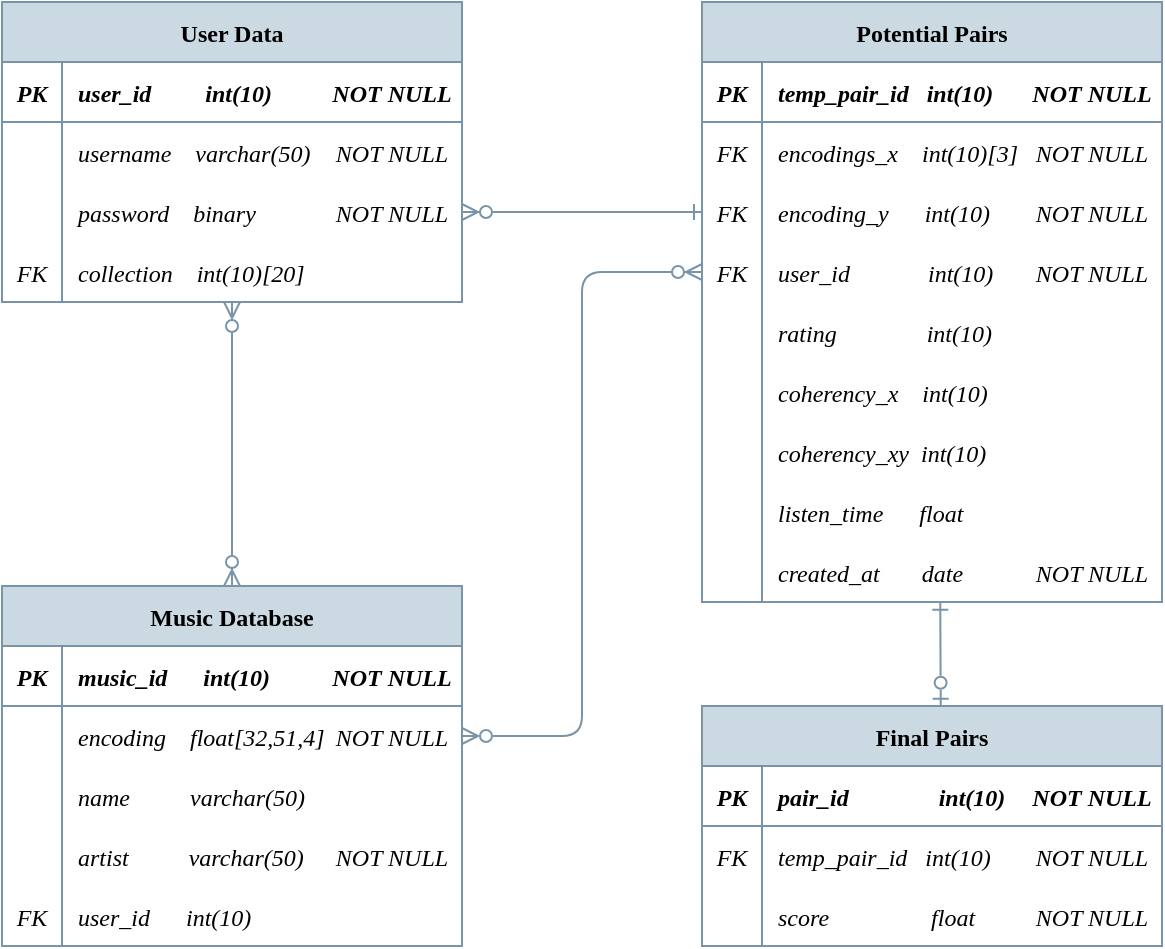 <mxfile version="20.8.23" type="device"><diagram id="R2lEEEUBdFMjLlhIrx00" name="Page-1"><mxGraphModel dx="1050" dy="491" grid="1" gridSize="10" guides="1" tooltips="1" connect="1" arrows="1" fold="1" page="1" pageScale="1" pageWidth="850" pageHeight="1100" math="0" shadow="0" extFonts="Permanent Marker^https://fonts.googleapis.com/css?family=Permanent+Marker"><root><mxCell id="0"/><mxCell id="1" parent="0"/><mxCell id="C-vyLk0tnHw3VtMMgP7b-12" value="" style="endArrow=ERzeroToMany;startArrow=ERzeroToMany;endFill=1;startFill=0;fontFamily=Encode Sans Semi Condensed;fontSource=https%3A%2F%2Ffonts.googleapis.com%2Fcss%3Ffamily%3DEncode%2BSans%2BSemi%2BCondensed;fontStyle=2;entryX=0.5;entryY=0;entryDx=0;entryDy=0;strokeColor=#7994A9;" parent="1" source="vklXVT9jZYQZWCP35pfa-23" target="vklXVT9jZYQZWCP35pfa-65" edge="1"><mxGeometry width="100" height="100" relative="1" as="geometry"><mxPoint x="700" y="165" as="sourcePoint"/><mxPoint x="700" y="355" as="targetPoint"/></mxGeometry></mxCell><mxCell id="vklXVT9jZYQZWCP35pfa-13" value="User Data" style="shape=table;startSize=30;container=1;collapsible=1;childLayout=tableLayout;fixedRows=1;rowLines=0;fontStyle=1;align=center;resizeLast=1;fontFamily=Encode Sans Semi Condensed;fontSource=https%3A%2F%2Ffonts.googleapis.com%2Fcss%3Ffamily%3DEncode%2BSans%2BSemi%2BCondensed;fillColor=#CBD9E2;strokeColor=#7994A9;" parent="1" vertex="1"><mxGeometry x="150" y="68" width="230" height="150" as="geometry"/></mxCell><mxCell id="vklXVT9jZYQZWCP35pfa-14" value="" style="shape=tableRow;horizontal=0;startSize=0;swimlaneHead=0;swimlaneBody=0;fillColor=none;collapsible=0;dropTarget=0;points=[[0,0.5],[1,0.5]];portConstraint=eastwest;top=0;left=0;right=0;bottom=1;fontFamily=Encode Sans Semi Condensed;fontSource=https%3A%2F%2Ffonts.googleapis.com%2Fcss%3Ffamily%3DEncode%2BSans%2BSemi%2BCondensed;fontStyle=2;strokeColor=#7994A9;" parent="vklXVT9jZYQZWCP35pfa-13" vertex="1"><mxGeometry y="30" width="230" height="30" as="geometry"/></mxCell><mxCell id="vklXVT9jZYQZWCP35pfa-15" value="PK" style="shape=partialRectangle;connectable=0;fillColor=none;top=0;left=0;bottom=0;right=0;fontStyle=3;overflow=hidden;fontFamily=Encode Sans Semi Condensed;fontSource=https%3A%2F%2Ffonts.googleapis.com%2Fcss%3Ffamily%3DEncode%2BSans%2BSemi%2BCondensed;strokeColor=#7994A9;" parent="vklXVT9jZYQZWCP35pfa-14" vertex="1"><mxGeometry width="30" height="30" as="geometry"><mxRectangle width="30" height="30" as="alternateBounds"/></mxGeometry></mxCell><mxCell id="vklXVT9jZYQZWCP35pfa-16" value="user_id         int(10)             " style="shape=partialRectangle;connectable=0;fillColor=none;top=0;left=0;bottom=0;right=0;align=left;spacingLeft=6;fontStyle=3;overflow=hidden;fontFamily=Encode Sans Semi Condensed;fontSource=https%3A%2F%2Ffonts.googleapis.com%2Fcss%3Ffamily%3DEncode%2BSans%2BSemi%2BCondensed;strokeColor=#7994A9;" parent="vklXVT9jZYQZWCP35pfa-14" vertex="1"><mxGeometry x="30" width="200" height="30" as="geometry"><mxRectangle width="200" height="30" as="alternateBounds"/></mxGeometry></mxCell><mxCell id="vklXVT9jZYQZWCP35pfa-17" value="" style="shape=tableRow;horizontal=0;startSize=0;swimlaneHead=0;swimlaneBody=0;fillColor=none;collapsible=0;dropTarget=0;points=[[0,0.5],[1,0.5]];portConstraint=eastwest;top=0;left=0;right=0;bottom=0;fontFamily=Encode Sans Semi Condensed;fontSource=https%3A%2F%2Ffonts.googleapis.com%2Fcss%3Ffamily%3DEncode%2BSans%2BSemi%2BCondensed;fontStyle=2;strokeColor=#7994A9;" parent="vklXVT9jZYQZWCP35pfa-13" vertex="1"><mxGeometry y="60" width="230" height="30" as="geometry"/></mxCell><mxCell id="vklXVT9jZYQZWCP35pfa-18" value="" style="shape=partialRectangle;connectable=0;fillColor=none;top=0;left=0;bottom=0;right=0;editable=1;overflow=hidden;fontFamily=Encode Sans Semi Condensed;fontSource=https%3A%2F%2Ffonts.googleapis.com%2Fcss%3Ffamily%3DEncode%2BSans%2BSemi%2BCondensed;fontStyle=2;strokeColor=#7994A9;" parent="vklXVT9jZYQZWCP35pfa-17" vertex="1"><mxGeometry width="30" height="30" as="geometry"><mxRectangle width="30" height="30" as="alternateBounds"/></mxGeometry></mxCell><mxCell id="vklXVT9jZYQZWCP35pfa-19" value="username    varchar(50)    " style="shape=partialRectangle;connectable=0;fillColor=none;top=0;left=0;bottom=0;right=0;align=left;spacingLeft=6;overflow=hidden;fontFamily=Encode Sans Semi Condensed;fontSource=https%3A%2F%2Ffonts.googleapis.com%2Fcss%3Ffamily%3DEncode%2BSans%2BSemi%2BCondensed;fontStyle=2;strokeColor=#7994A9;" parent="vklXVT9jZYQZWCP35pfa-17" vertex="1"><mxGeometry x="30" width="200" height="30" as="geometry"><mxRectangle width="200" height="30" as="alternateBounds"/></mxGeometry></mxCell><mxCell id="vklXVT9jZYQZWCP35pfa-20" value="" style="shape=tableRow;horizontal=0;startSize=0;swimlaneHead=0;swimlaneBody=0;fillColor=none;collapsible=0;dropTarget=0;points=[[0,0.5],[1,0.5]];portConstraint=eastwest;top=0;left=0;right=0;bottom=0;fontFamily=Encode Sans Semi Condensed;fontSource=https%3A%2F%2Ffonts.googleapis.com%2Fcss%3Ffamily%3DEncode%2BSans%2BSemi%2BCondensed;fontStyle=2;strokeColor=#7994A9;" parent="vklXVT9jZYQZWCP35pfa-13" vertex="1"><mxGeometry y="90" width="230" height="30" as="geometry"/></mxCell><mxCell id="vklXVT9jZYQZWCP35pfa-21" value="" style="shape=partialRectangle;connectable=0;fillColor=none;top=0;left=0;bottom=0;right=0;editable=1;overflow=hidden;fontFamily=Encode Sans Semi Condensed;fontSource=https%3A%2F%2Ffonts.googleapis.com%2Fcss%3Ffamily%3DEncode%2BSans%2BSemi%2BCondensed;fontStyle=2;strokeColor=#7994A9;" parent="vklXVT9jZYQZWCP35pfa-20" vertex="1"><mxGeometry width="30" height="30" as="geometry"><mxRectangle width="30" height="30" as="alternateBounds"/></mxGeometry></mxCell><mxCell id="vklXVT9jZYQZWCP35pfa-22" value="password    binary             " style="shape=partialRectangle;connectable=0;fillColor=none;top=0;left=0;bottom=0;right=0;align=left;spacingLeft=6;overflow=hidden;fontFamily=Encode Sans Semi Condensed;fontSource=https%3A%2F%2Ffonts.googleapis.com%2Fcss%3Ffamily%3DEncode%2BSans%2BSemi%2BCondensed;fontStyle=2;strokeColor=#7994A9;" parent="vklXVT9jZYQZWCP35pfa-20" vertex="1"><mxGeometry x="30" width="200" height="30" as="geometry"><mxRectangle width="200" height="30" as="alternateBounds"/></mxGeometry></mxCell><mxCell id="vklXVT9jZYQZWCP35pfa-23" value="" style="shape=tableRow;horizontal=0;startSize=0;swimlaneHead=0;swimlaneBody=0;fillColor=none;collapsible=0;dropTarget=0;points=[[0,0.5],[1,0.5]];portConstraint=eastwest;top=0;left=0;right=0;bottom=0;fontFamily=Encode Sans Semi Condensed;fontSource=https%3A%2F%2Ffonts.googleapis.com%2Fcss%3Ffamily%3DEncode%2BSans%2BSemi%2BCondensed;fontStyle=2;strokeColor=#7994A9;" parent="vklXVT9jZYQZWCP35pfa-13" vertex="1"><mxGeometry y="120" width="230" height="30" as="geometry"/></mxCell><mxCell id="vklXVT9jZYQZWCP35pfa-24" value="FK" style="shape=partialRectangle;connectable=0;fillColor=none;top=0;left=0;bottom=0;right=0;editable=1;overflow=hidden;fontFamily=Encode Sans Semi Condensed;fontSource=https%3A%2F%2Ffonts.googleapis.com%2Fcss%3Ffamily%3DEncode%2BSans%2BSemi%2BCondensed;fontStyle=2;strokeColor=#7994A9;" parent="vklXVT9jZYQZWCP35pfa-23" vertex="1"><mxGeometry width="30" height="30" as="geometry"><mxRectangle width="30" height="30" as="alternateBounds"/></mxGeometry></mxCell><mxCell id="vklXVT9jZYQZWCP35pfa-25" value="collection    int(10)[20]" style="shape=partialRectangle;connectable=0;fillColor=none;top=0;left=0;bottom=0;right=0;align=left;spacingLeft=6;overflow=hidden;fontFamily=Encode Sans Semi Condensed;fontSource=https%3A%2F%2Ffonts.googleapis.com%2Fcss%3Ffamily%3DEncode%2BSans%2BSemi%2BCondensed;fontStyle=2;strokeColor=#7994A9;" parent="vklXVT9jZYQZWCP35pfa-23" vertex="1"><mxGeometry x="30" width="200" height="30" as="geometry"><mxRectangle width="200" height="30" as="alternateBounds"/></mxGeometry></mxCell><mxCell id="vklXVT9jZYQZWCP35pfa-65" value="Music Database" style="shape=table;startSize=30;container=1;collapsible=1;childLayout=tableLayout;fixedRows=1;rowLines=0;fontStyle=1;align=center;resizeLast=1;fontFamily=Encode Sans Semi Condensed;fontSource=https%3A%2F%2Ffonts.googleapis.com%2Fcss%3Ffamily%3DEncode%2BSans%2BSemi%2BCondensed;fillColor=#CBD9E2;strokeColor=#7994A9;" parent="1" vertex="1"><mxGeometry x="150" y="360" width="230" height="180" as="geometry"/></mxCell><mxCell id="vklXVT9jZYQZWCP35pfa-66" value="" style="shape=tableRow;horizontal=0;startSize=0;swimlaneHead=0;swimlaneBody=0;fillColor=none;collapsible=0;dropTarget=0;points=[[0,0.5],[1,0.5]];portConstraint=eastwest;top=0;left=0;right=0;bottom=1;fontFamily=Encode Sans Semi Condensed;fontSource=https%3A%2F%2Ffonts.googleapis.com%2Fcss%3Ffamily%3DEncode%2BSans%2BSemi%2BCondensed;fontStyle=2;strokeColor=#7994A9;" parent="vklXVT9jZYQZWCP35pfa-65" vertex="1"><mxGeometry y="30" width="230" height="30" as="geometry"/></mxCell><mxCell id="vklXVT9jZYQZWCP35pfa-67" value="PK" style="shape=partialRectangle;connectable=0;fillColor=none;top=0;left=0;bottom=0;right=0;fontStyle=3;overflow=hidden;fontFamily=Encode Sans Semi Condensed;fontSource=https%3A%2F%2Ffonts.googleapis.com%2Fcss%3Ffamily%3DEncode%2BSans%2BSemi%2BCondensed;strokeColor=#7994A9;" parent="vklXVT9jZYQZWCP35pfa-66" vertex="1"><mxGeometry width="30" height="30" as="geometry"><mxRectangle width="30" height="30" as="alternateBounds"/></mxGeometry></mxCell><mxCell id="vklXVT9jZYQZWCP35pfa-68" value="music_id      int(10)            " style="shape=partialRectangle;connectable=0;fillColor=none;top=0;left=0;bottom=0;right=0;align=left;spacingLeft=6;fontStyle=3;overflow=hidden;fontFamily=Encode Sans Semi Condensed;fontSource=https%3A%2F%2Ffonts.googleapis.com%2Fcss%3Ffamily%3DEncode%2BSans%2BSemi%2BCondensed;strokeColor=#7994A9;" parent="vklXVT9jZYQZWCP35pfa-66" vertex="1"><mxGeometry x="30" width="200" height="30" as="geometry"><mxRectangle width="200" height="30" as="alternateBounds"/></mxGeometry></mxCell><mxCell id="vklXVT9jZYQZWCP35pfa-69" value="" style="shape=tableRow;horizontal=0;startSize=0;swimlaneHead=0;swimlaneBody=0;fillColor=none;collapsible=0;dropTarget=0;points=[[0,0.5],[1,0.5]];portConstraint=eastwest;top=0;left=0;right=0;bottom=0;fontFamily=Encode Sans Semi Condensed;fontSource=https%3A%2F%2Ffonts.googleapis.com%2Fcss%3Ffamily%3DEncode%2BSans%2BSemi%2BCondensed;fontStyle=2;strokeColor=#7994A9;" parent="vklXVT9jZYQZWCP35pfa-65" vertex="1"><mxGeometry y="60" width="230" height="30" as="geometry"/></mxCell><mxCell id="vklXVT9jZYQZWCP35pfa-70" value="" style="shape=partialRectangle;connectable=0;fillColor=none;top=0;left=0;bottom=0;right=0;editable=1;overflow=hidden;fontFamily=Encode Sans Semi Condensed;fontSource=https%3A%2F%2Ffonts.googleapis.com%2Fcss%3Ffamily%3DEncode%2BSans%2BSemi%2BCondensed;fontStyle=2;strokeColor=#7994A9;" parent="vklXVT9jZYQZWCP35pfa-69" vertex="1"><mxGeometry width="30" height="30" as="geometry"><mxRectangle width="30" height="30" as="alternateBounds"/></mxGeometry></mxCell><mxCell id="vklXVT9jZYQZWCP35pfa-71" value="encoding    float[32,51,4]  " style="shape=partialRectangle;connectable=0;fillColor=none;top=0;left=0;bottom=0;right=0;align=left;spacingLeft=6;overflow=hidden;fontFamily=Encode Sans Semi Condensed;fontSource=https%3A%2F%2Ffonts.googleapis.com%2Fcss%3Ffamily%3DEncode%2BSans%2BSemi%2BCondensed;fontStyle=2;strokeColor=#7994A9;" parent="vklXVT9jZYQZWCP35pfa-69" vertex="1"><mxGeometry x="30" width="200" height="30" as="geometry"><mxRectangle width="200" height="30" as="alternateBounds"/></mxGeometry></mxCell><mxCell id="vklXVT9jZYQZWCP35pfa-72" value="" style="shape=tableRow;horizontal=0;startSize=0;swimlaneHead=0;swimlaneBody=0;fillColor=none;collapsible=0;dropTarget=0;points=[[0,0.5],[1,0.5]];portConstraint=eastwest;top=0;left=0;right=0;bottom=0;fontFamily=Encode Sans Semi Condensed;fontSource=https%3A%2F%2Ffonts.googleapis.com%2Fcss%3Ffamily%3DEncode%2BSans%2BSemi%2BCondensed;fontStyle=2;strokeColor=#7994A9;" parent="vklXVT9jZYQZWCP35pfa-65" vertex="1"><mxGeometry y="90" width="230" height="30" as="geometry"/></mxCell><mxCell id="vklXVT9jZYQZWCP35pfa-73" value="" style="shape=partialRectangle;connectable=0;fillColor=none;top=0;left=0;bottom=0;right=0;editable=1;overflow=hidden;fontFamily=Encode Sans Semi Condensed;fontSource=https%3A%2F%2Ffonts.googleapis.com%2Fcss%3Ffamily%3DEncode%2BSans%2BSemi%2BCondensed;fontStyle=2;strokeColor=#7994A9;" parent="vklXVT9jZYQZWCP35pfa-72" vertex="1"><mxGeometry width="30" height="30" as="geometry"><mxRectangle width="30" height="30" as="alternateBounds"/></mxGeometry></mxCell><mxCell id="vklXVT9jZYQZWCP35pfa-74" value="name          varchar(50)" style="shape=partialRectangle;connectable=0;fillColor=none;top=0;left=0;bottom=0;right=0;align=left;spacingLeft=6;overflow=hidden;fontFamily=Encode Sans Semi Condensed;fontSource=https%3A%2F%2Ffonts.googleapis.com%2Fcss%3Ffamily%3DEncode%2BSans%2BSemi%2BCondensed;fontStyle=2;strokeColor=#7994A9;" parent="vklXVT9jZYQZWCP35pfa-72" vertex="1"><mxGeometry x="30" width="200" height="30" as="geometry"><mxRectangle width="200" height="30" as="alternateBounds"/></mxGeometry></mxCell><mxCell id="vklXVT9jZYQZWCP35pfa-75" value="" style="shape=tableRow;horizontal=0;startSize=0;swimlaneHead=0;swimlaneBody=0;fillColor=none;collapsible=0;dropTarget=0;points=[[0,0.5],[1,0.5]];portConstraint=eastwest;top=0;left=0;right=0;bottom=0;fontFamily=Encode Sans Semi Condensed;fontSource=https%3A%2F%2Ffonts.googleapis.com%2Fcss%3Ffamily%3DEncode%2BSans%2BSemi%2BCondensed;fontStyle=2;strokeColor=#7994A9;" parent="vklXVT9jZYQZWCP35pfa-65" vertex="1"><mxGeometry y="120" width="230" height="30" as="geometry"/></mxCell><mxCell id="vklXVT9jZYQZWCP35pfa-76" value="" style="shape=partialRectangle;connectable=0;fillColor=none;top=0;left=0;bottom=0;right=0;editable=1;overflow=hidden;fontFamily=Encode Sans Semi Condensed;fontSource=https%3A%2F%2Ffonts.googleapis.com%2Fcss%3Ffamily%3DEncode%2BSans%2BSemi%2BCondensed;fontStyle=2;strokeColor=#7994A9;" parent="vklXVT9jZYQZWCP35pfa-75" vertex="1"><mxGeometry width="30" height="30" as="geometry"><mxRectangle width="30" height="30" as="alternateBounds"/></mxGeometry></mxCell><mxCell id="vklXVT9jZYQZWCP35pfa-77" value="artist          varchar(50)     " style="shape=partialRectangle;connectable=0;fillColor=none;top=0;left=0;bottom=0;right=0;align=left;spacingLeft=6;overflow=hidden;fontFamily=Encode Sans Semi Condensed;fontSource=https%3A%2F%2Ffonts.googleapis.com%2Fcss%3Ffamily%3DEncode%2BSans%2BSemi%2BCondensed;fontStyle=2;strokeColor=#7994A9;" parent="vklXVT9jZYQZWCP35pfa-75" vertex="1"><mxGeometry x="30" width="200" height="30" as="geometry"><mxRectangle width="200" height="30" as="alternateBounds"/></mxGeometry></mxCell><mxCell id="vklXVT9jZYQZWCP35pfa-127" value="" style="shape=tableRow;horizontal=0;startSize=0;swimlaneHead=0;swimlaneBody=0;fillColor=none;collapsible=0;dropTarget=0;points=[[0,0.5],[1,0.5]];portConstraint=eastwest;top=0;left=0;right=0;bottom=0;fontFamily=Encode Sans Semi Condensed;fontSource=https%3A%2F%2Ffonts.googleapis.com%2Fcss%3Ffamily%3DEncode%2BSans%2BSemi%2BCondensed;fontStyle=2;strokeColor=#7994A9;" parent="vklXVT9jZYQZWCP35pfa-65" vertex="1"><mxGeometry y="150" width="230" height="30" as="geometry"/></mxCell><mxCell id="vklXVT9jZYQZWCP35pfa-128" value="FK" style="shape=partialRectangle;connectable=0;fillColor=none;top=0;left=0;bottom=0;right=0;editable=1;overflow=hidden;fontFamily=Encode Sans Semi Condensed;fontSource=https%3A%2F%2Ffonts.googleapis.com%2Fcss%3Ffamily%3DEncode%2BSans%2BSemi%2BCondensed;fontStyle=2;strokeColor=#7994A9;" parent="vklXVT9jZYQZWCP35pfa-127" vertex="1"><mxGeometry width="30" height="30" as="geometry"><mxRectangle width="30" height="30" as="alternateBounds"/></mxGeometry></mxCell><mxCell id="vklXVT9jZYQZWCP35pfa-129" value="user_id      int(10)" style="shape=partialRectangle;connectable=0;fillColor=none;top=0;left=0;bottom=0;right=0;align=left;spacingLeft=6;overflow=hidden;fontFamily=Encode Sans Semi Condensed;fontSource=https%3A%2F%2Ffonts.googleapis.com%2Fcss%3Ffamily%3DEncode%2BSans%2BSemi%2BCondensed;fontStyle=2;strokeColor=#7994A9;" parent="vklXVT9jZYQZWCP35pfa-127" vertex="1"><mxGeometry x="30" width="200" height="30" as="geometry"><mxRectangle width="200" height="30" as="alternateBounds"/></mxGeometry></mxCell><mxCell id="vklXVT9jZYQZWCP35pfa-130" value="Potential Pairs" style="shape=table;startSize=30;container=1;collapsible=1;childLayout=tableLayout;fixedRows=1;rowLines=0;fontStyle=1;align=center;resizeLast=1;fontFamily=Encode Sans Semi Condensed;fontSource=https%3A%2F%2Ffonts.googleapis.com%2Fcss%3Ffamily%3DEncode%2BSans%2BSemi%2BCondensed;fillColor=#CBD9E2;strokeColor=#7994A9;" parent="1" vertex="1"><mxGeometry x="500" y="68" width="230" height="300" as="geometry"/></mxCell><mxCell id="vklXVT9jZYQZWCP35pfa-131" value="" style="shape=tableRow;horizontal=0;startSize=0;swimlaneHead=0;swimlaneBody=0;fillColor=none;collapsible=0;dropTarget=0;points=[[0,0.5],[1,0.5]];portConstraint=eastwest;top=0;left=0;right=0;bottom=1;fontFamily=Encode Sans Semi Condensed;fontSource=https%3A%2F%2Ffonts.googleapis.com%2Fcss%3Ffamily%3DEncode%2BSans%2BSemi%2BCondensed;fontStyle=2;strokeColor=#7994A9;" parent="vklXVT9jZYQZWCP35pfa-130" vertex="1"><mxGeometry y="30" width="230" height="30" as="geometry"/></mxCell><mxCell id="vklXVT9jZYQZWCP35pfa-132" value="PK" style="shape=partialRectangle;connectable=0;fillColor=none;top=0;left=0;bottom=0;right=0;fontStyle=3;overflow=hidden;fontFamily=Encode Sans Semi Condensed;fontSource=https%3A%2F%2Ffonts.googleapis.com%2Fcss%3Ffamily%3DEncode%2BSans%2BSemi%2BCondensed;strokeColor=#7994A9;" parent="vklXVT9jZYQZWCP35pfa-131" vertex="1"><mxGeometry width="30" height="30" as="geometry"><mxRectangle width="30" height="30" as="alternateBounds"/></mxGeometry></mxCell><mxCell id="vklXVT9jZYQZWCP35pfa-133" value="temp_pair_id   int(10)       " style="shape=partialRectangle;connectable=0;fillColor=none;top=0;left=0;bottom=0;right=0;align=left;spacingLeft=6;fontStyle=3;overflow=hidden;fontFamily=Encode Sans Semi Condensed;fontSource=https%3A%2F%2Ffonts.googleapis.com%2Fcss%3Ffamily%3DEncode%2BSans%2BSemi%2BCondensed;strokeColor=#7994A9;" parent="vklXVT9jZYQZWCP35pfa-131" vertex="1"><mxGeometry x="30" width="200" height="30" as="geometry"><mxRectangle width="200" height="30" as="alternateBounds"/></mxGeometry></mxCell><mxCell id="vklXVT9jZYQZWCP35pfa-134" value="" style="shape=tableRow;horizontal=0;startSize=0;swimlaneHead=0;swimlaneBody=0;fillColor=none;collapsible=0;dropTarget=0;points=[[0,0.5],[1,0.5]];portConstraint=eastwest;top=0;left=0;right=0;bottom=0;fontFamily=Encode Sans Semi Condensed;fontSource=https%3A%2F%2Ffonts.googleapis.com%2Fcss%3Ffamily%3DEncode%2BSans%2BSemi%2BCondensed;fontStyle=2;strokeColor=#7994A9;" parent="vklXVT9jZYQZWCP35pfa-130" vertex="1"><mxGeometry y="60" width="230" height="30" as="geometry"/></mxCell><mxCell id="vklXVT9jZYQZWCP35pfa-135" value="FK" style="shape=partialRectangle;connectable=0;fillColor=none;top=0;left=0;bottom=0;right=0;editable=1;overflow=hidden;fontFamily=Encode Sans Semi Condensed;fontSource=https%3A%2F%2Ffonts.googleapis.com%2Fcss%3Ffamily%3DEncode%2BSans%2BSemi%2BCondensed;fontStyle=2;strokeColor=#7994A9;" parent="vklXVT9jZYQZWCP35pfa-134" vertex="1"><mxGeometry width="30" height="30" as="geometry"><mxRectangle width="30" height="30" as="alternateBounds"/></mxGeometry></mxCell><mxCell id="vklXVT9jZYQZWCP35pfa-136" value="encodings_x    int(10)[3]   " style="shape=partialRectangle;connectable=0;fillColor=none;top=0;left=0;bottom=0;right=0;align=left;spacingLeft=6;overflow=hidden;fontFamily=Encode Sans Semi Condensed;fontSource=https%3A%2F%2Ffonts.googleapis.com%2Fcss%3Ffamily%3DEncode%2BSans%2BSemi%2BCondensed;fontStyle=2;strokeColor=#7994A9;" parent="vklXVT9jZYQZWCP35pfa-134" vertex="1"><mxGeometry x="30" width="200" height="30" as="geometry"><mxRectangle width="200" height="30" as="alternateBounds"/></mxGeometry></mxCell><mxCell id="vklXVT9jZYQZWCP35pfa-137" value="" style="shape=tableRow;horizontal=0;startSize=0;swimlaneHead=0;swimlaneBody=0;fillColor=none;collapsible=0;dropTarget=0;points=[[0,0.5],[1,0.5]];portConstraint=eastwest;top=0;left=0;right=0;bottom=0;fontFamily=Encode Sans Semi Condensed;fontSource=https%3A%2F%2Ffonts.googleapis.com%2Fcss%3Ffamily%3DEncode%2BSans%2BSemi%2BCondensed;fontStyle=2;strokeColor=#7994A9;" parent="vklXVT9jZYQZWCP35pfa-130" vertex="1"><mxGeometry y="90" width="230" height="30" as="geometry"/></mxCell><mxCell id="vklXVT9jZYQZWCP35pfa-138" value="FK" style="shape=partialRectangle;connectable=0;fillColor=none;top=0;left=0;bottom=0;right=0;editable=1;overflow=hidden;fontFamily=Encode Sans Semi Condensed;fontSource=https%3A%2F%2Ffonts.googleapis.com%2Fcss%3Ffamily%3DEncode%2BSans%2BSemi%2BCondensed;fontStyle=2;strokeColor=#7994A9;" parent="vklXVT9jZYQZWCP35pfa-137" vertex="1"><mxGeometry width="30" height="30" as="geometry"><mxRectangle width="30" height="30" as="alternateBounds"/></mxGeometry></mxCell><mxCell id="vklXVT9jZYQZWCP35pfa-139" value="encoding_y      int(10)         " style="shape=partialRectangle;connectable=0;fillColor=none;top=0;left=0;bottom=0;right=0;align=left;spacingLeft=6;overflow=hidden;fontFamily=Encode Sans Semi Condensed;fontSource=https%3A%2F%2Ffonts.googleapis.com%2Fcss%3Ffamily%3DEncode%2BSans%2BSemi%2BCondensed;fontStyle=2;strokeColor=#7994A9;" parent="vklXVT9jZYQZWCP35pfa-137" vertex="1"><mxGeometry x="30" width="200" height="30" as="geometry"><mxRectangle width="200" height="30" as="alternateBounds"/></mxGeometry></mxCell><mxCell id="vklXVT9jZYQZWCP35pfa-140" value="" style="shape=tableRow;horizontal=0;startSize=0;swimlaneHead=0;swimlaneBody=0;fillColor=none;collapsible=0;dropTarget=0;points=[[0,0.5],[1,0.5]];portConstraint=eastwest;top=0;left=0;right=0;bottom=0;fontFamily=Encode Sans Semi Condensed;fontSource=https%3A%2F%2Ffonts.googleapis.com%2Fcss%3Ffamily%3DEncode%2BSans%2BSemi%2BCondensed;fontStyle=2;strokeColor=#7994A9;" parent="vklXVT9jZYQZWCP35pfa-130" vertex="1"><mxGeometry y="120" width="230" height="30" as="geometry"/></mxCell><mxCell id="vklXVT9jZYQZWCP35pfa-141" value="FK" style="shape=partialRectangle;connectable=0;fillColor=none;top=0;left=0;bottom=0;right=0;editable=1;overflow=hidden;fontFamily=Encode Sans Semi Condensed;fontSource=https%3A%2F%2Ffonts.googleapis.com%2Fcss%3Ffamily%3DEncode%2BSans%2BSemi%2BCondensed;fontStyle=2;strokeColor=#7994A9;" parent="vklXVT9jZYQZWCP35pfa-140" vertex="1"><mxGeometry width="30" height="30" as="geometry"><mxRectangle width="30" height="30" as="alternateBounds"/></mxGeometry></mxCell><mxCell id="vklXVT9jZYQZWCP35pfa-142" value="user_id             int(10)        " style="shape=partialRectangle;connectable=0;fillColor=none;top=0;left=0;bottom=0;right=0;align=left;spacingLeft=6;overflow=hidden;fontFamily=Encode Sans Semi Condensed;fontSource=https%3A%2F%2Ffonts.googleapis.com%2Fcss%3Ffamily%3DEncode%2BSans%2BSemi%2BCondensed;fontStyle=2;strokeColor=#7994A9;" parent="vklXVT9jZYQZWCP35pfa-140" vertex="1"><mxGeometry x="30" width="200" height="30" as="geometry"><mxRectangle width="200" height="30" as="alternateBounds"/></mxGeometry></mxCell><mxCell id="vklXVT9jZYQZWCP35pfa-143" value="" style="shape=tableRow;horizontal=0;startSize=0;swimlaneHead=0;swimlaneBody=0;fillColor=none;collapsible=0;dropTarget=0;points=[[0,0.5],[1,0.5]];portConstraint=eastwest;top=0;left=0;right=0;bottom=0;fontFamily=Encode Sans Semi Condensed;fontSource=https%3A%2F%2Ffonts.googleapis.com%2Fcss%3Ffamily%3DEncode%2BSans%2BSemi%2BCondensed;fontStyle=2;strokeColor=#7994A9;" parent="vklXVT9jZYQZWCP35pfa-130" vertex="1"><mxGeometry y="150" width="230" height="30" as="geometry"/></mxCell><mxCell id="vklXVT9jZYQZWCP35pfa-144" value="" style="shape=partialRectangle;connectable=0;fillColor=none;top=0;left=0;bottom=0;right=0;editable=1;overflow=hidden;fontFamily=Encode Sans Semi Condensed;fontSource=https%3A%2F%2Ffonts.googleapis.com%2Fcss%3Ffamily%3DEncode%2BSans%2BSemi%2BCondensed;fontStyle=2;strokeColor=#7994A9;" parent="vklXVT9jZYQZWCP35pfa-143" vertex="1"><mxGeometry width="30" height="30" as="geometry"><mxRectangle width="30" height="30" as="alternateBounds"/></mxGeometry></mxCell><mxCell id="vklXVT9jZYQZWCP35pfa-145" value="rating               int(10)" style="shape=partialRectangle;connectable=0;fillColor=none;top=0;left=0;bottom=0;right=0;align=left;spacingLeft=6;overflow=hidden;fontFamily=Encode Sans Semi Condensed;fontSource=https%3A%2F%2Ffonts.googleapis.com%2Fcss%3Ffamily%3DEncode%2BSans%2BSemi%2BCondensed;fontStyle=2;strokeColor=#7994A9;" parent="vklXVT9jZYQZWCP35pfa-143" vertex="1"><mxGeometry x="30" width="200" height="30" as="geometry"><mxRectangle width="200" height="30" as="alternateBounds"/></mxGeometry></mxCell><mxCell id="7IjxhIGZxTMZGACI9O8D-1" value="" style="shape=tableRow;horizontal=0;startSize=0;swimlaneHead=0;swimlaneBody=0;fillColor=none;collapsible=0;dropTarget=0;points=[[0,0.5],[1,0.5]];portConstraint=eastwest;top=0;left=0;right=0;bottom=0;fontFamily=Encode Sans Semi Condensed;fontSource=https%3A%2F%2Ffonts.googleapis.com%2Fcss%3Ffamily%3DEncode%2BSans%2BSemi%2BCondensed;fontStyle=2;strokeColor=#7994A9;" parent="vklXVT9jZYQZWCP35pfa-130" vertex="1"><mxGeometry y="180" width="230" height="30" as="geometry"/></mxCell><mxCell id="7IjxhIGZxTMZGACI9O8D-2" value="" style="shape=partialRectangle;connectable=0;fillColor=none;top=0;left=0;bottom=0;right=0;editable=1;overflow=hidden;fontFamily=Encode Sans Semi Condensed;fontSource=https%3A%2F%2Ffonts.googleapis.com%2Fcss%3Ffamily%3DEncode%2BSans%2BSemi%2BCondensed;fontStyle=2;strokeColor=#7994A9;" parent="7IjxhIGZxTMZGACI9O8D-1" vertex="1"><mxGeometry width="30" height="30" as="geometry"><mxRectangle width="30" height="30" as="alternateBounds"/></mxGeometry></mxCell><mxCell id="7IjxhIGZxTMZGACI9O8D-3" value="coherency_x    int(10)" style="shape=partialRectangle;connectable=0;fillColor=none;top=0;left=0;bottom=0;right=0;align=left;spacingLeft=6;overflow=hidden;fontFamily=Encode Sans Semi Condensed;fontSource=https%3A%2F%2Ffonts.googleapis.com%2Fcss%3Ffamily%3DEncode%2BSans%2BSemi%2BCondensed;fontStyle=2;strokeColor=#7994A9;" parent="7IjxhIGZxTMZGACI9O8D-1" vertex="1"><mxGeometry x="30" width="200" height="30" as="geometry"><mxRectangle width="200" height="30" as="alternateBounds"/></mxGeometry></mxCell><mxCell id="7IjxhIGZxTMZGACI9O8D-4" value="" style="shape=tableRow;horizontal=0;startSize=0;swimlaneHead=0;swimlaneBody=0;fillColor=none;collapsible=0;dropTarget=0;points=[[0,0.5],[1,0.5]];portConstraint=eastwest;top=0;left=0;right=0;bottom=0;fontFamily=Encode Sans Semi Condensed;fontSource=https%3A%2F%2Ffonts.googleapis.com%2Fcss%3Ffamily%3DEncode%2BSans%2BSemi%2BCondensed;fontStyle=2;strokeColor=#7994A9;" parent="vklXVT9jZYQZWCP35pfa-130" vertex="1"><mxGeometry y="210" width="230" height="30" as="geometry"/></mxCell><mxCell id="7IjxhIGZxTMZGACI9O8D-5" value="" style="shape=partialRectangle;connectable=0;fillColor=none;top=0;left=0;bottom=0;right=0;editable=1;overflow=hidden;fontFamily=Encode Sans Semi Condensed;fontSource=https%3A%2F%2Ffonts.googleapis.com%2Fcss%3Ffamily%3DEncode%2BSans%2BSemi%2BCondensed;fontStyle=2;strokeColor=#7994A9;" parent="7IjxhIGZxTMZGACI9O8D-4" vertex="1"><mxGeometry width="30" height="30" as="geometry"><mxRectangle width="30" height="30" as="alternateBounds"/></mxGeometry></mxCell><mxCell id="7IjxhIGZxTMZGACI9O8D-6" value="coherency_xy  int(10)" style="shape=partialRectangle;connectable=0;fillColor=none;top=0;left=0;bottom=0;right=0;align=left;spacingLeft=6;overflow=hidden;fontFamily=Encode Sans Semi Condensed;fontSource=https%3A%2F%2Ffonts.googleapis.com%2Fcss%3Ffamily%3DEncode%2BSans%2BSemi%2BCondensed;fontStyle=2;strokeColor=#7994A9;" parent="7IjxhIGZxTMZGACI9O8D-4" vertex="1"><mxGeometry x="30" width="200" height="30" as="geometry"><mxRectangle width="200" height="30" as="alternateBounds"/></mxGeometry></mxCell><mxCell id="vklXVT9jZYQZWCP35pfa-146" value="" style="shape=tableRow;horizontal=0;startSize=0;swimlaneHead=0;swimlaneBody=0;fillColor=none;collapsible=0;dropTarget=0;points=[[0,0.5],[1,0.5]];portConstraint=eastwest;top=0;left=0;right=0;bottom=0;fontFamily=Encode Sans Semi Condensed;fontSource=https%3A%2F%2Ffonts.googleapis.com%2Fcss%3Ffamily%3DEncode%2BSans%2BSemi%2BCondensed;fontStyle=2;strokeColor=#7994A9;" parent="vklXVT9jZYQZWCP35pfa-130" vertex="1"><mxGeometry y="240" width="230" height="30" as="geometry"/></mxCell><mxCell id="vklXVT9jZYQZWCP35pfa-147" value="" style="shape=partialRectangle;connectable=0;fillColor=none;top=0;left=0;bottom=0;right=0;editable=1;overflow=hidden;fontFamily=Encode Sans Semi Condensed;fontSource=https%3A%2F%2Ffonts.googleapis.com%2Fcss%3Ffamily%3DEncode%2BSans%2BSemi%2BCondensed;fontStyle=2;strokeColor=#7994A9;" parent="vklXVT9jZYQZWCP35pfa-146" vertex="1"><mxGeometry width="30" height="30" as="geometry"><mxRectangle width="30" height="30" as="alternateBounds"/></mxGeometry></mxCell><mxCell id="vklXVT9jZYQZWCP35pfa-148" value="listen_time      float" style="shape=partialRectangle;connectable=0;fillColor=none;top=0;left=0;bottom=0;right=0;align=left;spacingLeft=6;overflow=hidden;fontFamily=Encode Sans Semi Condensed;fontSource=https%3A%2F%2Ffonts.googleapis.com%2Fcss%3Ffamily%3DEncode%2BSans%2BSemi%2BCondensed;fontStyle=2;strokeColor=#7994A9;" parent="vklXVT9jZYQZWCP35pfa-146" vertex="1"><mxGeometry x="30" width="200" height="30" as="geometry"><mxRectangle width="200" height="30" as="alternateBounds"/></mxGeometry></mxCell><mxCell id="vklXVT9jZYQZWCP35pfa-151" value="" style="shape=tableRow;horizontal=0;startSize=0;swimlaneHead=0;swimlaneBody=0;fillColor=none;collapsible=0;dropTarget=0;points=[[0,0.5],[1,0.5]];portConstraint=eastwest;top=0;left=0;right=0;bottom=0;fontFamily=Encode Sans Semi Condensed;fontSource=https%3A%2F%2Ffonts.googleapis.com%2Fcss%3Ffamily%3DEncode%2BSans%2BSemi%2BCondensed;fontStyle=2;strokeColor=#7994A9;" parent="vklXVT9jZYQZWCP35pfa-130" vertex="1"><mxGeometry y="270" width="230" height="30" as="geometry"/></mxCell><mxCell id="vklXVT9jZYQZWCP35pfa-152" value="" style="shape=partialRectangle;connectable=0;fillColor=none;top=0;left=0;bottom=0;right=0;editable=1;overflow=hidden;fontFamily=Encode Sans Semi Condensed;fontSource=https%3A%2F%2Ffonts.googleapis.com%2Fcss%3Ffamily%3DEncode%2BSans%2BSemi%2BCondensed;fontStyle=2;strokeColor=#7994A9;" parent="vklXVT9jZYQZWCP35pfa-151" vertex="1"><mxGeometry width="30" height="30" as="geometry"><mxRectangle width="30" height="30" as="alternateBounds"/></mxGeometry></mxCell><mxCell id="vklXVT9jZYQZWCP35pfa-153" value="created_at       date             " style="shape=partialRectangle;connectable=0;fillColor=none;top=0;left=0;bottom=0;right=0;align=left;spacingLeft=6;overflow=hidden;fontFamily=Encode Sans Semi Condensed;fontSource=https%3A%2F%2Ffonts.googleapis.com%2Fcss%3Ffamily%3DEncode%2BSans%2BSemi%2BCondensed;fontStyle=2;strokeColor=#7994A9;" parent="vklXVT9jZYQZWCP35pfa-151" vertex="1"><mxGeometry x="30" width="200" height="30" as="geometry"><mxRectangle width="200" height="30" as="alternateBounds"/></mxGeometry></mxCell><mxCell id="vklXVT9jZYQZWCP35pfa-149" value="" style="endArrow=ERzeroToMany;startArrow=ERone;endFill=1;startFill=0;fontFamily=Encode Sans Semi Condensed;fontSource=https%3A%2F%2Ffonts.googleapis.com%2Fcss%3Ffamily%3DEncode%2BSans%2BSemi%2BCondensed;fontStyle=2;entryX=1;entryY=0.5;entryDx=0;entryDy=0;strokeColor=#7994A9;exitX=0;exitY=0.5;exitDx=0;exitDy=0;" parent="1" source="vklXVT9jZYQZWCP35pfa-137" target="vklXVT9jZYQZWCP35pfa-20" edge="1"><mxGeometry width="100" height="100" relative="1" as="geometry"><mxPoint x="470" y="258" as="sourcePoint"/><mxPoint x="470" y="328" as="targetPoint"/></mxGeometry></mxCell><mxCell id="vklXVT9jZYQZWCP35pfa-150" value="" style="endArrow=ERzeroToMany;startArrow=ERzeroToMany;endFill=1;startFill=0;fontFamily=Encode Sans Semi Condensed;fontSource=https%3A%2F%2Ffonts.googleapis.com%2Fcss%3Ffamily%3DEncode%2BSans%2BSemi%2BCondensed;fontStyle=2;entryX=0;entryY=0.5;entryDx=0;entryDy=0;strokeColor=#7994A9;exitX=1;exitY=0.5;exitDx=0;exitDy=0;edgeStyle=orthogonalEdgeStyle;" parent="1" source="vklXVT9jZYQZWCP35pfa-69" target="vklXVT9jZYQZWCP35pfa-140" edge="1"><mxGeometry width="100" height="100" relative="1" as="geometry"><mxPoint x="275" y="280" as="sourcePoint"/><mxPoint x="275" y="350" as="targetPoint"/></mxGeometry></mxCell><mxCell id="vklXVT9jZYQZWCP35pfa-170" value="Final Pairs" style="shape=table;startSize=30;container=1;collapsible=1;childLayout=tableLayout;fixedRows=1;rowLines=0;fontStyle=1;align=center;resizeLast=1;fontFamily=Encode Sans Semi Condensed;fontSource=https%3A%2F%2Ffonts.googleapis.com%2Fcss%3Ffamily%3DEncode%2BSans%2BSemi%2BCondensed;fillColor=#CBD9E2;strokeColor=#7994A9;" parent="1" vertex="1"><mxGeometry x="500" y="420" width="230" height="120" as="geometry"/></mxCell><mxCell id="vklXVT9jZYQZWCP35pfa-171" value="" style="shape=tableRow;horizontal=0;startSize=0;swimlaneHead=0;swimlaneBody=0;fillColor=none;collapsible=0;dropTarget=0;points=[[0,0.5],[1,0.5]];portConstraint=eastwest;top=0;left=0;right=0;bottom=1;fontFamily=Encode Sans Semi Condensed;fontSource=https%3A%2F%2Ffonts.googleapis.com%2Fcss%3Ffamily%3DEncode%2BSans%2BSemi%2BCondensed;fontStyle=2;strokeColor=#7994A9;" parent="vklXVT9jZYQZWCP35pfa-170" vertex="1"><mxGeometry y="30" width="230" height="30" as="geometry"/></mxCell><mxCell id="vklXVT9jZYQZWCP35pfa-172" value="PK" style="shape=partialRectangle;connectable=0;fillColor=none;top=0;left=0;bottom=0;right=0;fontStyle=3;overflow=hidden;fontFamily=Encode Sans Semi Condensed;fontSource=https%3A%2F%2Ffonts.googleapis.com%2Fcss%3Ffamily%3DEncode%2BSans%2BSemi%2BCondensed;strokeColor=#7994A9;" parent="vklXVT9jZYQZWCP35pfa-171" vertex="1"><mxGeometry width="30" height="30" as="geometry"><mxRectangle width="30" height="30" as="alternateBounds"/></mxGeometry></mxCell><mxCell id="vklXVT9jZYQZWCP35pfa-173" value="pair_id               int(10)       " style="shape=partialRectangle;connectable=0;fillColor=none;top=0;left=0;bottom=0;right=0;align=left;spacingLeft=6;fontStyle=3;overflow=hidden;fontFamily=Encode Sans Semi Condensed;fontSource=https%3A%2F%2Ffonts.googleapis.com%2Fcss%3Ffamily%3DEncode%2BSans%2BSemi%2BCondensed;strokeColor=#7994A9;" parent="vklXVT9jZYQZWCP35pfa-171" vertex="1"><mxGeometry x="30" width="200" height="30" as="geometry"><mxRectangle width="200" height="30" as="alternateBounds"/></mxGeometry></mxCell><mxCell id="vklXVT9jZYQZWCP35pfa-174" value="" style="shape=tableRow;horizontal=0;startSize=0;swimlaneHead=0;swimlaneBody=0;fillColor=none;collapsible=0;dropTarget=0;points=[[0,0.5],[1,0.5]];portConstraint=eastwest;top=0;left=0;right=0;bottom=0;fontFamily=Encode Sans Semi Condensed;fontSource=https%3A%2F%2Ffonts.googleapis.com%2Fcss%3Ffamily%3DEncode%2BSans%2BSemi%2BCondensed;fontStyle=2;strokeColor=#7994A9;" parent="vklXVT9jZYQZWCP35pfa-170" vertex="1"><mxGeometry y="60" width="230" height="30" as="geometry"/></mxCell><mxCell id="vklXVT9jZYQZWCP35pfa-175" value="FK" style="shape=partialRectangle;connectable=0;fillColor=none;top=0;left=0;bottom=0;right=0;editable=1;overflow=hidden;fontFamily=Encode Sans Semi Condensed;fontSource=https%3A%2F%2Ffonts.googleapis.com%2Fcss%3Ffamily%3DEncode%2BSans%2BSemi%2BCondensed;fontStyle=2;strokeColor=#7994A9;" parent="vklXVT9jZYQZWCP35pfa-174" vertex="1"><mxGeometry width="30" height="30" as="geometry"><mxRectangle width="30" height="30" as="alternateBounds"/></mxGeometry></mxCell><mxCell id="vklXVT9jZYQZWCP35pfa-176" value="temp_pair_id   int(10)       " style="shape=partialRectangle;connectable=0;fillColor=none;top=0;left=0;bottom=0;right=0;align=left;spacingLeft=6;overflow=hidden;fontFamily=Encode Sans Semi Condensed;fontSource=https%3A%2F%2Ffonts.googleapis.com%2Fcss%3Ffamily%3DEncode%2BSans%2BSemi%2BCondensed;fontStyle=2;strokeColor=#7994A9;" parent="vklXVT9jZYQZWCP35pfa-174" vertex="1"><mxGeometry x="30" width="200" height="30" as="geometry"><mxRectangle width="200" height="30" as="alternateBounds"/></mxGeometry></mxCell><mxCell id="vklXVT9jZYQZWCP35pfa-177" value="" style="shape=tableRow;horizontal=0;startSize=0;swimlaneHead=0;swimlaneBody=0;fillColor=none;collapsible=0;dropTarget=0;points=[[0,0.5],[1,0.5]];portConstraint=eastwest;top=0;left=0;right=0;bottom=0;fontFamily=Encode Sans Semi Condensed;fontSource=https%3A%2F%2Ffonts.googleapis.com%2Fcss%3Ffamily%3DEncode%2BSans%2BSemi%2BCondensed;fontStyle=2;strokeColor=#7994A9;" parent="vklXVT9jZYQZWCP35pfa-170" vertex="1"><mxGeometry y="90" width="230" height="30" as="geometry"/></mxCell><mxCell id="vklXVT9jZYQZWCP35pfa-178" value="" style="shape=partialRectangle;connectable=0;fillColor=none;top=0;left=0;bottom=0;right=0;editable=1;overflow=hidden;fontFamily=Encode Sans Semi Condensed;fontSource=https%3A%2F%2Ffonts.googleapis.com%2Fcss%3Ffamily%3DEncode%2BSans%2BSemi%2BCondensed;fontStyle=2;strokeColor=#7994A9;" parent="vklXVT9jZYQZWCP35pfa-177" vertex="1"><mxGeometry width="30" height="30" as="geometry"><mxRectangle width="30" height="30" as="alternateBounds"/></mxGeometry></mxCell><mxCell id="vklXVT9jZYQZWCP35pfa-179" value="score                 float           " style="shape=partialRectangle;connectable=0;fillColor=none;top=0;left=0;bottom=0;right=0;align=left;spacingLeft=6;overflow=hidden;fontFamily=Encode Sans Semi Condensed;fontSource=https%3A%2F%2Ffonts.googleapis.com%2Fcss%3Ffamily%3DEncode%2BSans%2BSemi%2BCondensed;fontStyle=2;strokeColor=#7994A9;" parent="vklXVT9jZYQZWCP35pfa-177" vertex="1"><mxGeometry x="30" width="200" height="30" as="geometry"><mxRectangle width="200" height="30" as="alternateBounds"/></mxGeometry></mxCell><mxCell id="vklXVT9jZYQZWCP35pfa-186" value="" style="endArrow=ERzeroToOne;startArrow=ERone;endFill=0;startFill=0;fontFamily=Encode Sans Semi Condensed;fontSource=https%3A%2F%2Ffonts.googleapis.com%2Fcss%3Ffamily%3DEncode%2BSans%2BSemi%2BCondensed;fontStyle=2;entryX=0.519;entryY=0.003;entryDx=0;entryDy=0;strokeColor=#7994A9;exitX=0.518;exitY=0.996;exitDx=0;exitDy=0;exitPerimeter=0;entryPerimeter=0;" parent="1" source="vklXVT9jZYQZWCP35pfa-151" target="vklXVT9jZYQZWCP35pfa-170" edge="1"><mxGeometry width="100" height="100" relative="1" as="geometry"><mxPoint x="615" y="400" as="sourcePoint"/><mxPoint x="390" y="235" as="targetPoint"/></mxGeometry></mxCell><mxCell id="vklXVT9jZYQZWCP35pfa-188" value="NOT NULL" style="shape=partialRectangle;connectable=0;fillColor=none;top=0;left=0;bottom=0;right=0;editable=1;overflow=hidden;fontFamily=Encode Sans Semi Condensed;fontSource=https%3A%2F%2Ffonts.googleapis.com%2Fcss%3Ffamily%3DEncode%2BSans%2BSemi%2BCondensed;fontStyle=2;strokeColor=#7994A9;" parent="1" vertex="1"><mxGeometry x="310" y="480" width="70" height="30" as="geometry"><mxRectangle width="30" height="30" as="alternateBounds"/></mxGeometry></mxCell><mxCell id="vklXVT9jZYQZWCP35pfa-190" value="NOT NULL" style="shape=partialRectangle;connectable=0;fillColor=none;top=0;left=0;bottom=0;right=0;editable=1;overflow=hidden;fontFamily=Encode Sans Semi Condensed;fontSource=https%3A%2F%2Ffonts.googleapis.com%2Fcss%3Ffamily%3DEncode%2BSans%2BSemi%2BCondensed;fontStyle=2;strokeColor=#7994A9;" parent="1" vertex="1"><mxGeometry x="310" y="420" width="70" height="30" as="geometry"><mxRectangle width="30" height="30" as="alternateBounds"/></mxGeometry></mxCell><mxCell id="vklXVT9jZYQZWCP35pfa-191" value="NOT NULL" style="shape=partialRectangle;connectable=0;fillColor=none;top=0;left=0;bottom=0;right=0;editable=1;overflow=hidden;fontFamily=Encode Sans Semi Condensed;fontSource=https%3A%2F%2Ffonts.googleapis.com%2Fcss%3Ffamily%3DEncode%2BSans%2BSemi%2BCondensed;fontStyle=2;strokeColor=#7994A9;" parent="1" vertex="1"><mxGeometry x="660" y="480" width="70" height="30" as="geometry"><mxRectangle width="30" height="30" as="alternateBounds"/></mxGeometry></mxCell><mxCell id="vklXVT9jZYQZWCP35pfa-192" value="NOT NULL" style="shape=partialRectangle;connectable=0;fillColor=none;top=0;left=0;bottom=0;right=0;editable=1;overflow=hidden;fontFamily=Encode Sans Semi Condensed;fontSource=https%3A%2F%2Ffonts.googleapis.com%2Fcss%3Ffamily%3DEncode%2BSans%2BSemi%2BCondensed;fontStyle=2;strokeColor=#7994A9;" parent="1" vertex="1"><mxGeometry x="660" y="510" width="70" height="30" as="geometry"><mxRectangle width="30" height="30" as="alternateBounds"/></mxGeometry></mxCell><mxCell id="vklXVT9jZYQZWCP35pfa-193" value="NOT NULL" style="shape=partialRectangle;connectable=0;fillColor=none;top=0;left=0;bottom=0;right=0;editable=1;overflow=hidden;fontFamily=Encode Sans Semi Condensed;fontSource=https%3A%2F%2Ffonts.googleapis.com%2Fcss%3Ffamily%3DEncode%2BSans%2BSemi%2BCondensed;fontStyle=2;strokeColor=#7994A9;" parent="1" vertex="1"><mxGeometry x="660" y="128" width="70" height="30" as="geometry"><mxRectangle width="30" height="30" as="alternateBounds"/></mxGeometry></mxCell><mxCell id="vklXVT9jZYQZWCP35pfa-194" value="NOT NULL" style="shape=partialRectangle;connectable=0;fillColor=none;top=0;left=0;bottom=0;right=0;editable=1;overflow=hidden;fontFamily=Encode Sans Semi Condensed;fontSource=https%3A%2F%2Ffonts.googleapis.com%2Fcss%3Ffamily%3DEncode%2BSans%2BSemi%2BCondensed;fontStyle=2;strokeColor=#7994A9;" parent="1" vertex="1"><mxGeometry x="660" y="158" width="70" height="30" as="geometry"><mxRectangle width="30" height="30" as="alternateBounds"/></mxGeometry></mxCell><mxCell id="vklXVT9jZYQZWCP35pfa-195" value="NOT NULL" style="shape=partialRectangle;connectable=0;fillColor=none;top=0;left=0;bottom=0;right=0;editable=1;overflow=hidden;fontFamily=Encode Sans Semi Condensed;fontSource=https%3A%2F%2Ffonts.googleapis.com%2Fcss%3Ffamily%3DEncode%2BSans%2BSemi%2BCondensed;fontStyle=2;strokeColor=#7994A9;" parent="1" vertex="1"><mxGeometry x="660" y="188" width="70" height="30" as="geometry"><mxRectangle width="30" height="30" as="alternateBounds"/></mxGeometry></mxCell><mxCell id="vklXVT9jZYQZWCP35pfa-198" value="NOT NULL" style="shape=partialRectangle;connectable=0;fillColor=none;top=0;left=0;bottom=0;right=0;editable=1;overflow=hidden;fontFamily=Encode Sans Semi Condensed;fontSource=https%3A%2F%2Ffonts.googleapis.com%2Fcss%3Ffamily%3DEncode%2BSans%2BSemi%2BCondensed;fontStyle=2;strokeColor=#7994A9;" parent="1" vertex="1"><mxGeometry x="660" y="338" width="70" height="30" as="geometry"><mxRectangle width="30" height="30" as="alternateBounds"/></mxGeometry></mxCell><mxCell id="vklXVT9jZYQZWCP35pfa-199" value="NOT NULL" style="shape=partialRectangle;connectable=0;fillColor=none;top=0;left=0;bottom=0;right=0;editable=1;overflow=hidden;fontFamily=Encode Sans Semi Condensed;fontSource=https%3A%2F%2Ffonts.googleapis.com%2Fcss%3Ffamily%3DEncode%2BSans%2BSemi%2BCondensed;fontStyle=3;strokeColor=#7994A9;" parent="1" vertex="1"><mxGeometry x="660" y="450" width="70" height="30" as="geometry"><mxRectangle width="30" height="30" as="alternateBounds"/></mxGeometry></mxCell><mxCell id="vklXVT9jZYQZWCP35pfa-200" value="NOT NULL" style="shape=partialRectangle;connectable=0;fillColor=none;top=0;left=0;bottom=0;right=0;editable=1;overflow=hidden;fontFamily=Encode Sans Semi Condensed;fontSource=https%3A%2F%2Ffonts.googleapis.com%2Fcss%3Ffamily%3DEncode%2BSans%2BSemi%2BCondensed;fontStyle=3;strokeColor=#7994A9;" parent="1" vertex="1"><mxGeometry x="660" y="98" width="70" height="30" as="geometry"><mxRectangle width="30" height="30" as="alternateBounds"/></mxGeometry></mxCell><mxCell id="vklXVT9jZYQZWCP35pfa-203" value="NOT NULL" style="shape=partialRectangle;connectable=0;fillColor=none;top=0;left=0;bottom=0;right=0;editable=1;overflow=hidden;fontFamily=Encode Sans Semi Condensed;fontSource=https%3A%2F%2Ffonts.googleapis.com%2Fcss%3Ffamily%3DEncode%2BSans%2BSemi%2BCondensed;fontStyle=3;strokeColor=#7994A9;" parent="1" vertex="1"><mxGeometry x="310" y="98" width="70" height="30" as="geometry"><mxRectangle width="30" height="30" as="alternateBounds"/></mxGeometry></mxCell><mxCell id="vklXVT9jZYQZWCP35pfa-204" value="NOT NULL" style="shape=partialRectangle;connectable=0;fillColor=none;top=0;left=0;bottom=0;right=0;editable=1;overflow=hidden;fontFamily=Encode Sans Semi Condensed;fontSource=https%3A%2F%2Ffonts.googleapis.com%2Fcss%3Ffamily%3DEncode%2BSans%2BSemi%2BCondensed;fontStyle=2;strokeColor=#7994A9;" parent="1" vertex="1"><mxGeometry x="310" y="128" width="70" height="30" as="geometry"><mxRectangle width="30" height="30" as="alternateBounds"/></mxGeometry></mxCell><mxCell id="vklXVT9jZYQZWCP35pfa-205" value="NOT NULL" style="shape=partialRectangle;connectable=0;fillColor=none;top=0;left=0;bottom=0;right=0;editable=1;overflow=hidden;fontFamily=Encode Sans Semi Condensed;fontSource=https%3A%2F%2Ffonts.googleapis.com%2Fcss%3Ffamily%3DEncode%2BSans%2BSemi%2BCondensed;fontStyle=2;strokeColor=#7994A9;" parent="1" vertex="1"><mxGeometry x="310" y="158" width="70" height="30" as="geometry"><mxRectangle width="30" height="30" as="alternateBounds"/></mxGeometry></mxCell><mxCell id="vklXVT9jZYQZWCP35pfa-206" value="NOT NULL" style="shape=partialRectangle;connectable=0;fillColor=none;top=0;left=0;bottom=0;right=0;editable=1;overflow=hidden;fontFamily=Encode Sans Semi Condensed;fontSource=https%3A%2F%2Ffonts.googleapis.com%2Fcss%3Ffamily%3DEncode%2BSans%2BSemi%2BCondensed;fontStyle=3;strokeColor=#7994A9;" parent="1" vertex="1"><mxGeometry x="310" y="390" width="70" height="30" as="geometry"><mxRectangle width="30" height="30" as="alternateBounds"/></mxGeometry></mxCell></root></mxGraphModel></diagram></mxfile>
